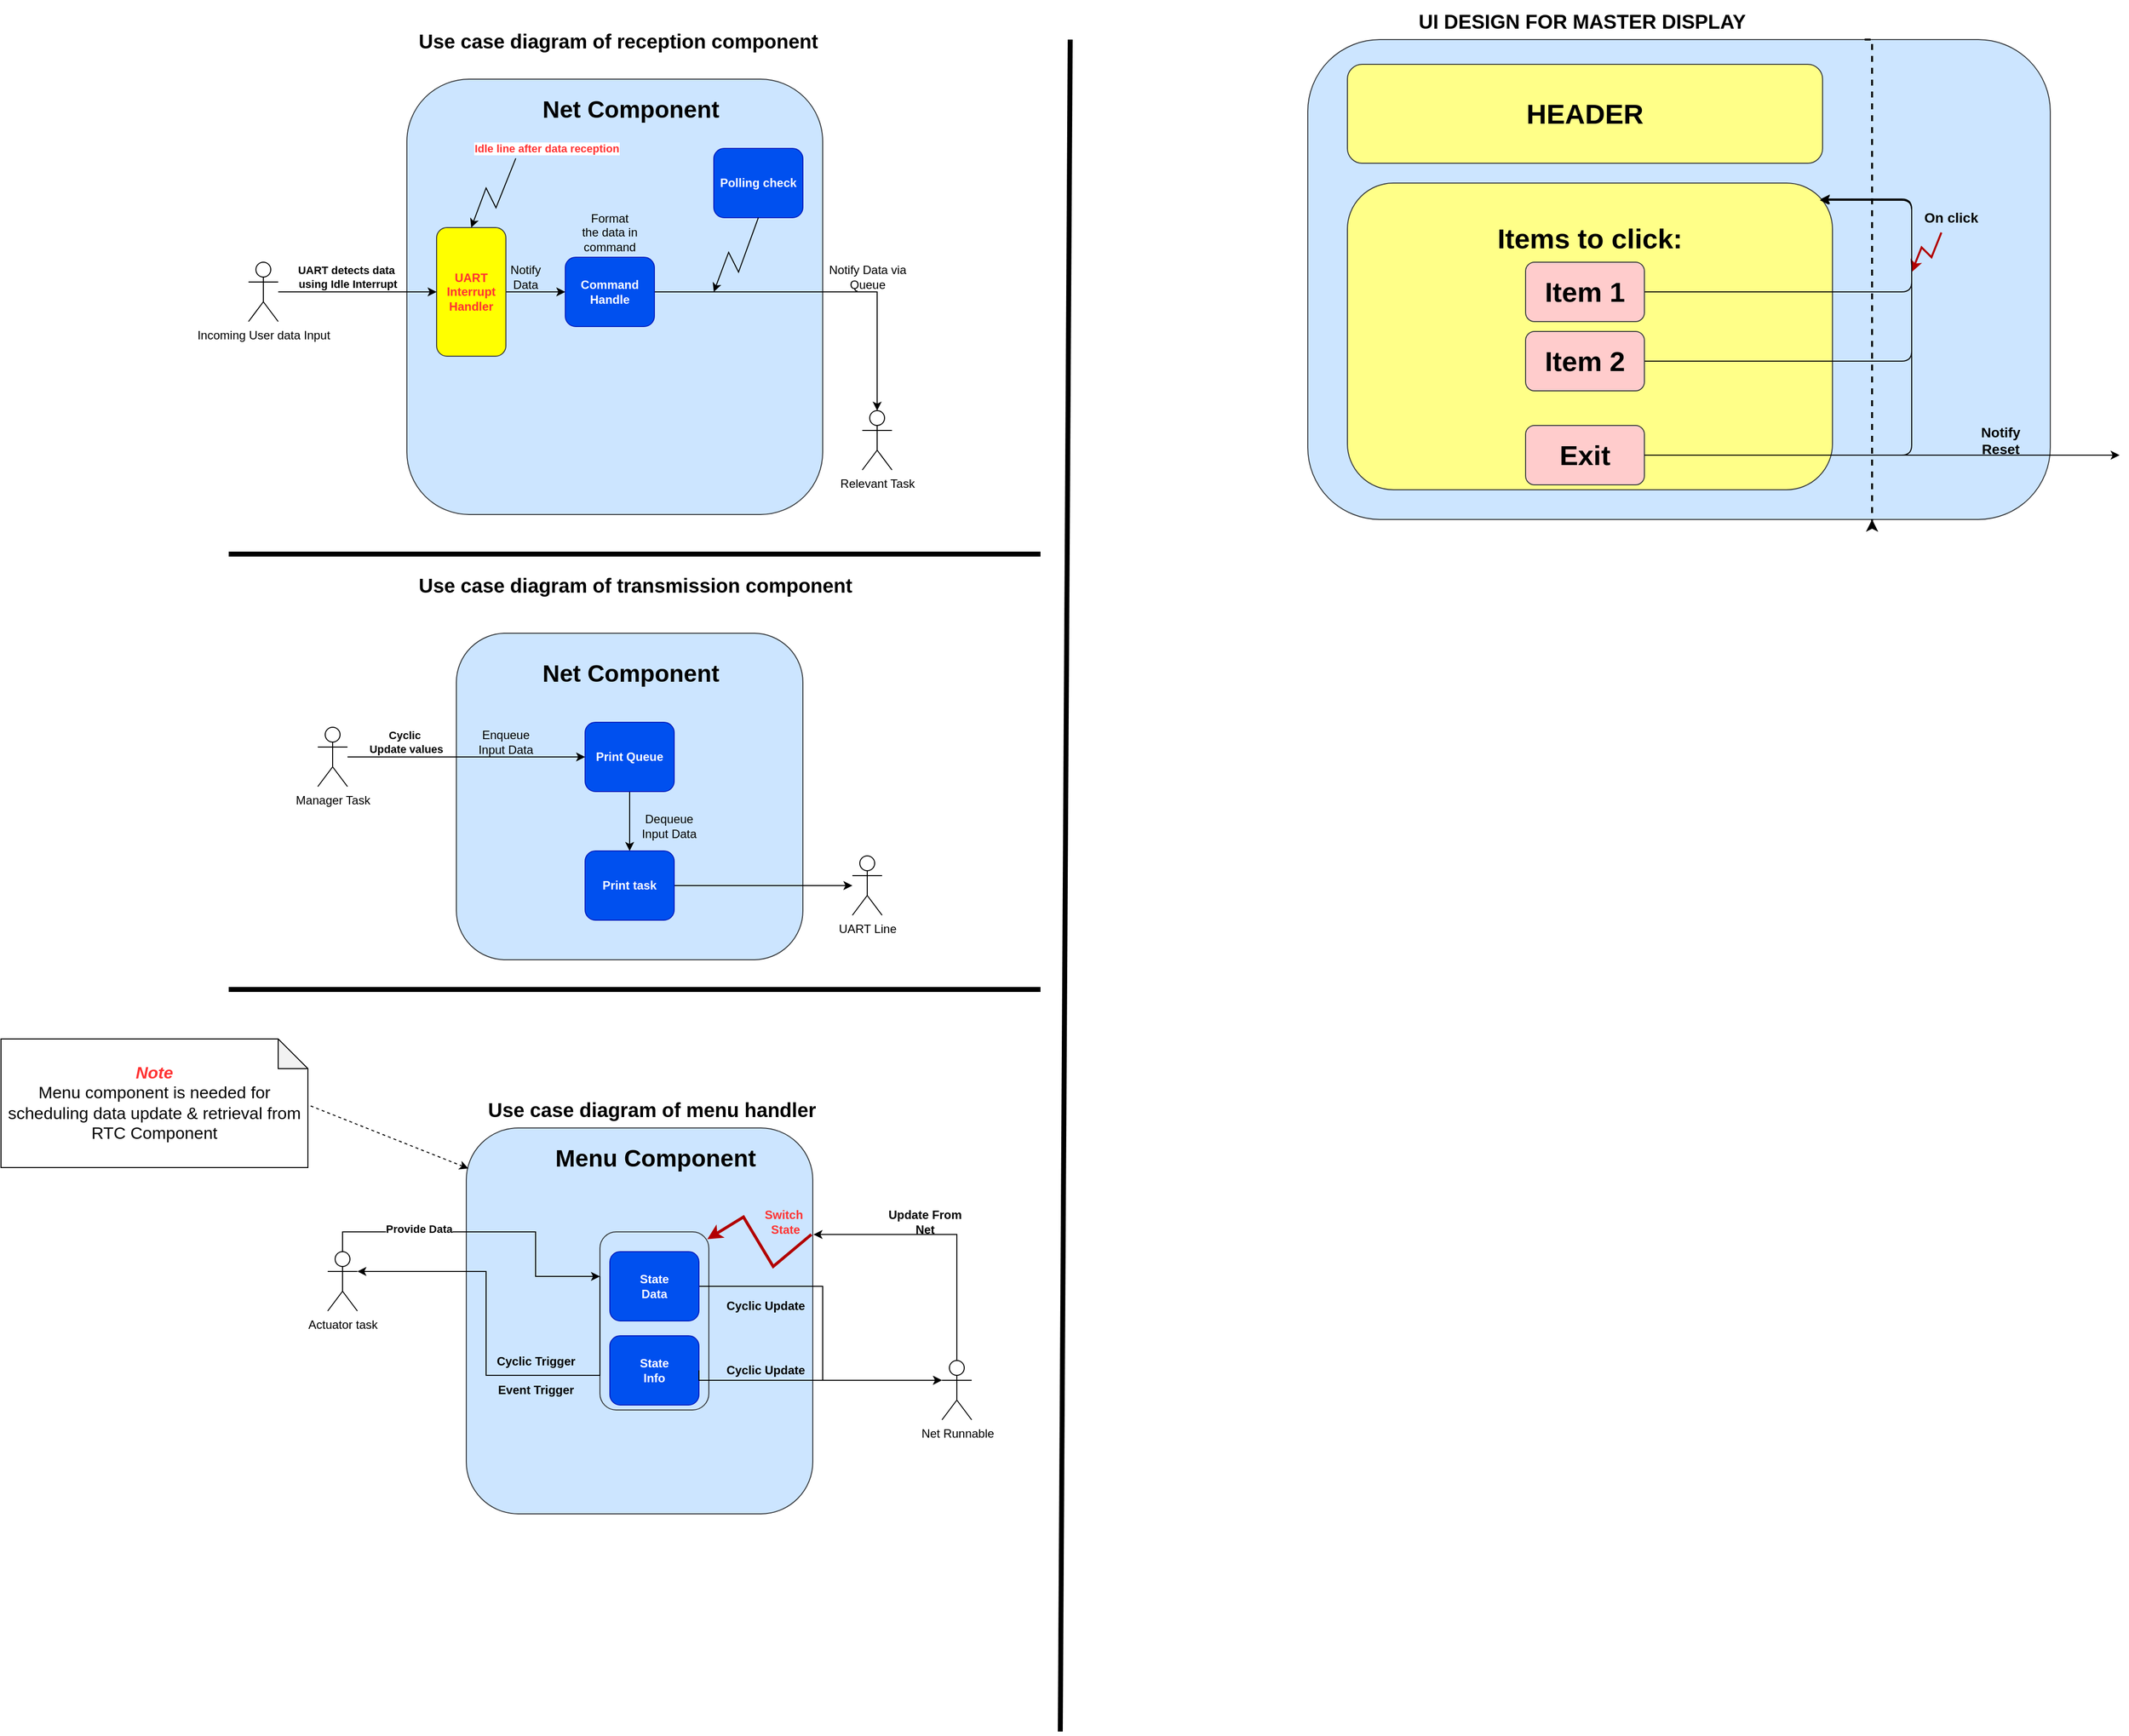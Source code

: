 <mxfile version="26.2.13">
  <diagram id="R2lEEEUBdFMjLlhIrx00" name="Page-1">
    <mxGraphModel dx="2242" dy="1014" grid="1" gridSize="10" guides="1" tooltips="1" connect="1" arrows="1" fold="1" page="1" pageScale="1" pageWidth="850" pageHeight="1100" math="0" shadow="0" extFonts="Permanent Marker^https://fonts.googleapis.com/css?family=Permanent+Marker">
      <root>
        <mxCell id="0" />
        <mxCell id="1" parent="0" />
        <mxCell id="OyQcLFiWfOnzM_1FYjm5-68" value="" style="rounded=1;whiteSpace=wrap;html=1;fillColor=#cce5ff;strokeColor=#36393d;" parent="1" vertex="1">
          <mxGeometry x="350" y="1140" width="350" height="390" as="geometry" />
        </mxCell>
        <mxCell id="OyQcLFiWfOnzM_1FYjm5-86" value="" style="rounded=1;whiteSpace=wrap;html=1;fillColor=#cce5ff;strokeColor=#36393d;" parent="1" vertex="1">
          <mxGeometry x="485" y="1245" width="110" height="180" as="geometry" />
        </mxCell>
        <mxCell id="OyQcLFiWfOnzM_1FYjm5-19" value="" style="rounded=1;whiteSpace=wrap;html=1;fillColor=#cce5ff;strokeColor=#36393d;" parent="1" vertex="1">
          <mxGeometry x="290" y="80" width="420" height="440" as="geometry" />
        </mxCell>
        <mxCell id="OyQcLFiWfOnzM_1FYjm5-61" value="" style="edgeStyle=orthogonalEdgeStyle;rounded=0;orthogonalLoop=1;jettySize=auto;html=1;" parent="1" source="OyQcLFiWfOnzM_1FYjm5-2" target="OyQcLFiWfOnzM_1FYjm5-4" edge="1">
          <mxGeometry relative="1" as="geometry" />
        </mxCell>
        <mxCell id="OyQcLFiWfOnzM_1FYjm5-2" value="&lt;b&gt;&lt;font style=&quot;color: rgb(255, 51, 51);&quot;&gt;UART Interrupt Handler&lt;/font&gt;&lt;/b&gt;" style="rounded=1;whiteSpace=wrap;html=1;fillColor=#FFFF00;strokeColor=#36393d;" parent="1" vertex="1">
          <mxGeometry x="320" y="230" width="70" height="130" as="geometry" />
        </mxCell>
        <mxCell id="OyQcLFiWfOnzM_1FYjm5-11" value="" style="edgeStyle=orthogonalEdgeStyle;rounded=0;orthogonalLoop=1;jettySize=auto;html=1;" parent="1" source="OyQcLFiWfOnzM_1FYjm5-4" target="OyQcLFiWfOnzM_1FYjm5-33" edge="1">
          <mxGeometry relative="1" as="geometry">
            <mxPoint x="690" y="445" as="targetPoint" />
          </mxGeometry>
        </mxCell>
        <mxCell id="OyQcLFiWfOnzM_1FYjm5-4" value="&lt;b&gt;Command Handle&lt;/b&gt;" style="rounded=1;whiteSpace=wrap;html=1;fillColor=#0050ef;strokeColor=#001DBC;fontColor=#ffffff;" parent="1" vertex="1">
          <mxGeometry x="450" y="260" width="90" height="70" as="geometry" />
        </mxCell>
        <mxCell id="OyQcLFiWfOnzM_1FYjm5-15" value="" style="edgeStyle=orthogonalEdgeStyle;rounded=0;orthogonalLoop=1;jettySize=auto;html=1;" parent="1" source="OyQcLFiWfOnzM_1FYjm5-14" target="OyQcLFiWfOnzM_1FYjm5-2" edge="1">
          <mxGeometry relative="1" as="geometry" />
        </mxCell>
        <mxCell id="OyQcLFiWfOnzM_1FYjm5-17" value="&lt;b&gt;UART detects data&amp;nbsp;&lt;/b&gt;&lt;div&gt;&lt;b&gt;using Idle Interrupt&lt;/b&gt;&lt;/div&gt;" style="edgeLabel;html=1;align=center;verticalAlign=middle;resizable=0;points=[];" parent="OyQcLFiWfOnzM_1FYjm5-15" vertex="1" connectable="0">
          <mxGeometry x="0.152" y="3" relative="1" as="geometry">
            <mxPoint x="-22" y="-12" as="offset" />
          </mxGeometry>
        </mxCell>
        <mxCell id="OyQcLFiWfOnzM_1FYjm5-20" value="&lt;b&gt;Idle line after data reception&lt;/b&gt;" style="edgeLabel;html=1;align=center;verticalAlign=middle;resizable=0;points=[];fontColor=#FF3333;" parent="OyQcLFiWfOnzM_1FYjm5-15" vertex="1" connectable="0">
          <mxGeometry x="0.152" y="3" relative="1" as="geometry">
            <mxPoint x="179" y="-142" as="offset" />
          </mxGeometry>
        </mxCell>
        <mxCell id="OyQcLFiWfOnzM_1FYjm5-14" value="Incoming User data Input" style="shape=umlActor;verticalLabelPosition=bottom;verticalAlign=top;html=1;outlineConnect=0;" parent="1" vertex="1">
          <mxGeometry x="130" y="265" width="30" height="60" as="geometry" />
        </mxCell>
        <mxCell id="OyQcLFiWfOnzM_1FYjm5-18" value="" style="curved=0;endArrow=classic;html=1;rounded=0;entryX=0.5;entryY=0;entryDx=0;entryDy=0;" parent="1" target="OyQcLFiWfOnzM_1FYjm5-2" edge="1">
          <mxGeometry width="50" height="50" relative="1" as="geometry">
            <mxPoint x="400" y="160" as="sourcePoint" />
            <mxPoint x="390" y="140" as="targetPoint" />
            <Array as="points">
              <mxPoint x="380" y="210" />
              <mxPoint x="370" y="190" />
            </Array>
          </mxGeometry>
        </mxCell>
        <mxCell id="OyQcLFiWfOnzM_1FYjm5-22" value="Notify Data" style="text;html=1;align=center;verticalAlign=middle;whiteSpace=wrap;rounded=0;" parent="1" vertex="1">
          <mxGeometry x="380" y="265" width="60" height="30" as="geometry" />
        </mxCell>
        <mxCell id="OyQcLFiWfOnzM_1FYjm5-33" value="Relevant Task" style="shape=umlActor;verticalLabelPosition=bottom;verticalAlign=top;html=1;outlineConnect=0;" parent="1" vertex="1">
          <mxGeometry x="750" y="415" width="30" height="60" as="geometry" />
        </mxCell>
        <mxCell id="OyQcLFiWfOnzM_1FYjm5-34" value="Format the data in command" style="text;html=1;align=center;verticalAlign=middle;whiteSpace=wrap;rounded=0;" parent="1" vertex="1">
          <mxGeometry x="465" y="220" width="60" height="30" as="geometry" />
        </mxCell>
        <mxCell id="OyQcLFiWfOnzM_1FYjm5-38" value="&lt;h1 style=&quot;margin-top: 0px;&quot;&gt;Net Component&lt;/h1&gt;" style="text;html=1;whiteSpace=wrap;overflow=hidden;rounded=0;" parent="1" vertex="1">
          <mxGeometry x="425" y="90" width="190" height="40" as="geometry" />
        </mxCell>
        <mxCell id="OyQcLFiWfOnzM_1FYjm5-39" value="&lt;h1 style=&quot;margin-top: 0px;&quot;&gt;&lt;font style=&quot;font-size: 20px;&quot;&gt;Use case diagram of reception component&lt;/font&gt;&lt;/h1&gt;" style="text;html=1;whiteSpace=wrap;overflow=hidden;rounded=0;" parent="1" vertex="1">
          <mxGeometry x="300" y="20" width="410" height="60" as="geometry" />
        </mxCell>
        <mxCell id="OyQcLFiWfOnzM_1FYjm5-40" value="" style="rounded=1;whiteSpace=wrap;html=1;fillColor=#cce5ff;strokeColor=#36393d;" parent="1" vertex="1">
          <mxGeometry x="340" y="640" width="350" height="330" as="geometry" />
        </mxCell>
        <mxCell id="OyQcLFiWfOnzM_1FYjm5-44" value="" style="edgeStyle=orthogonalEdgeStyle;rounded=0;orthogonalLoop=1;jettySize=auto;html=1;" parent="1" source="OyQcLFiWfOnzM_1FYjm5-45" target="OyQcLFiWfOnzM_1FYjm5-47" edge="1">
          <mxGeometry relative="1" as="geometry" />
        </mxCell>
        <mxCell id="OyQcLFiWfOnzM_1FYjm5-45" value="&lt;b&gt;Print Queue&lt;/b&gt;" style="rounded=1;whiteSpace=wrap;html=1;fillColor=#0050ef;strokeColor=#001DBC;fontColor=#ffffff;" parent="1" vertex="1">
          <mxGeometry x="470" y="730" width="90" height="70" as="geometry" />
        </mxCell>
        <mxCell id="OyQcLFiWfOnzM_1FYjm5-46" value="" style="edgeStyle=orthogonalEdgeStyle;rounded=0;orthogonalLoop=1;jettySize=auto;html=1;" parent="1" source="OyQcLFiWfOnzM_1FYjm5-47" target="OyQcLFiWfOnzM_1FYjm5-55" edge="1">
          <mxGeometry relative="1" as="geometry">
            <mxPoint x="760" y="915" as="targetPoint" />
          </mxGeometry>
        </mxCell>
        <mxCell id="OyQcLFiWfOnzM_1FYjm5-47" value="&lt;b&gt;Print task&lt;/b&gt;" style="rounded=1;whiteSpace=wrap;html=1;fillColor=#0050ef;strokeColor=#001DBC;fontColor=#ffffff;" parent="1" vertex="1">
          <mxGeometry x="470" y="860" width="90" height="70" as="geometry" />
        </mxCell>
        <mxCell id="OyQcLFiWfOnzM_1FYjm5-48" value="" style="edgeStyle=orthogonalEdgeStyle;rounded=0;orthogonalLoop=1;jettySize=auto;html=1;entryX=0;entryY=0.5;entryDx=0;entryDy=0;" parent="1" source="OyQcLFiWfOnzM_1FYjm5-51" target="OyQcLFiWfOnzM_1FYjm5-45" edge="1">
          <mxGeometry relative="1" as="geometry">
            <mxPoint x="390" y="765" as="targetPoint" />
          </mxGeometry>
        </mxCell>
        <mxCell id="OyQcLFiWfOnzM_1FYjm5-49" value="&lt;b&gt;Cyclic&amp;nbsp;&lt;/b&gt;&lt;div&gt;&lt;b&gt;Update values&lt;/b&gt;&lt;/div&gt;" style="edgeLabel;html=1;align=center;verticalAlign=middle;resizable=0;points=[];" parent="OyQcLFiWfOnzM_1FYjm5-48" vertex="1" connectable="0">
          <mxGeometry x="0.152" y="3" relative="1" as="geometry">
            <mxPoint x="-79" y="-12" as="offset" />
          </mxGeometry>
        </mxCell>
        <mxCell id="OyQcLFiWfOnzM_1FYjm5-51" value="Manager Task" style="shape=umlActor;verticalLabelPosition=bottom;verticalAlign=top;html=1;outlineConnect=0;" parent="1" vertex="1">
          <mxGeometry x="200" y="735" width="30" height="60" as="geometry" />
        </mxCell>
        <mxCell id="OyQcLFiWfOnzM_1FYjm5-53" value="Enqueue Input Data" style="text;html=1;align=center;verticalAlign=middle;whiteSpace=wrap;rounded=0;" parent="1" vertex="1">
          <mxGeometry x="360" y="735" width="60" height="30" as="geometry" />
        </mxCell>
        <mxCell id="OyQcLFiWfOnzM_1FYjm5-55" value="UART Line" style="shape=umlActor;verticalLabelPosition=bottom;verticalAlign=top;html=1;outlineConnect=0;" parent="1" vertex="1">
          <mxGeometry x="740" y="865" width="30" height="60" as="geometry" />
        </mxCell>
        <mxCell id="OyQcLFiWfOnzM_1FYjm5-57" value="Dequeue Input Data" style="text;html=1;align=center;verticalAlign=middle;whiteSpace=wrap;rounded=0;" parent="1" vertex="1">
          <mxGeometry x="525" y="820" width="60" height="30" as="geometry" />
        </mxCell>
        <mxCell id="OyQcLFiWfOnzM_1FYjm5-58" value="&lt;h1 style=&quot;margin-top: 0px;&quot;&gt;Net Component&lt;/h1&gt;" style="text;html=1;whiteSpace=wrap;overflow=hidden;rounded=0;" parent="1" vertex="1">
          <mxGeometry x="425" y="660" width="190" height="40" as="geometry" />
        </mxCell>
        <mxCell id="OyQcLFiWfOnzM_1FYjm5-59" value="&lt;h1 style=&quot;margin-top: 0px;&quot;&gt;&lt;font style=&quot;font-size: 20px;&quot;&gt;Use case diagram of transmission component&lt;/font&gt;&lt;/h1&gt;" style="text;html=1;whiteSpace=wrap;overflow=hidden;rounded=0;" parent="1" vertex="1">
          <mxGeometry x="300" y="570" width="480" height="60" as="geometry" />
        </mxCell>
        <mxCell id="OyQcLFiWfOnzM_1FYjm5-60" value="" style="endArrow=none;html=1;rounded=0;strokeWidth=5;" parent="1" edge="1">
          <mxGeometry width="50" height="50" relative="1" as="geometry">
            <mxPoint x="110" y="560" as="sourcePoint" />
            <mxPoint x="930" y="560" as="targetPoint" />
          </mxGeometry>
        </mxCell>
        <mxCell id="OyQcLFiWfOnzM_1FYjm5-63" value="&lt;b&gt;Polling check&lt;/b&gt;" style="rounded=1;whiteSpace=wrap;html=1;fillColor=#0050ef;strokeColor=#001DBC;fontColor=#ffffff;" parent="1" vertex="1">
          <mxGeometry x="600" y="150" width="90" height="70" as="geometry" />
        </mxCell>
        <mxCell id="OyQcLFiWfOnzM_1FYjm5-66" value="" style="curved=0;endArrow=classic;html=1;rounded=0;entryX=0.5;entryY=0;entryDx=0;entryDy=0;exitX=0.5;exitY=1;exitDx=0;exitDy=0;" parent="1" source="OyQcLFiWfOnzM_1FYjm5-63" edge="1">
          <mxGeometry width="50" height="50" relative="1" as="geometry">
            <mxPoint x="645" y="225" as="sourcePoint" />
            <mxPoint x="600" y="295" as="targetPoint" />
            <Array as="points">
              <mxPoint x="625" y="275" />
              <mxPoint x="615" y="255" />
            </Array>
          </mxGeometry>
        </mxCell>
        <mxCell id="OyQcLFiWfOnzM_1FYjm5-67" value="Notify Data via Queue" style="text;html=1;align=center;verticalAlign=middle;whiteSpace=wrap;rounded=0;" parent="1" vertex="1">
          <mxGeometry x="697.5" y="265" width="115" height="30" as="geometry" />
        </mxCell>
        <mxCell id="OyQcLFiWfOnzM_1FYjm5-72" value="&lt;b&gt;State&lt;/b&gt;&lt;div&gt;&lt;b&gt;Info&lt;/b&gt;&lt;/div&gt;" style="rounded=1;whiteSpace=wrap;html=1;fillColor=#0050ef;strokeColor=#001DBC;fontColor=#ffffff;" parent="1" vertex="1">
          <mxGeometry x="495" y="1350" width="90" height="70" as="geometry" />
        </mxCell>
        <mxCell id="OyQcLFiWfOnzM_1FYjm5-98" style="edgeStyle=orthogonalEdgeStyle;rounded=0;orthogonalLoop=1;jettySize=auto;html=1;exitX=0.5;exitY=0;exitDx=0;exitDy=0;exitPerimeter=0;entryX=0;entryY=0.25;entryDx=0;entryDy=0;" parent="1" source="OyQcLFiWfOnzM_1FYjm5-75" target="OyQcLFiWfOnzM_1FYjm5-86" edge="1">
          <mxGeometry relative="1" as="geometry">
            <Array as="points">
              <mxPoint x="225" y="1245" />
              <mxPoint x="420" y="1245" />
              <mxPoint x="420" y="1290" />
            </Array>
          </mxGeometry>
        </mxCell>
        <mxCell id="OyQcLFiWfOnzM_1FYjm5-99" value="&lt;b&gt;Provide Data&lt;/b&gt;" style="edgeLabel;html=1;align=center;verticalAlign=middle;resizable=0;points=[];" parent="OyQcLFiWfOnzM_1FYjm5-98" vertex="1" connectable="0">
          <mxGeometry x="-0.403" y="3" relative="1" as="geometry">
            <mxPoint as="offset" />
          </mxGeometry>
        </mxCell>
        <mxCell id="OyQcLFiWfOnzM_1FYjm5-75" value="Actuator task" style="shape=umlActor;verticalLabelPosition=bottom;verticalAlign=top;html=1;outlineConnect=0;" parent="1" vertex="1">
          <mxGeometry x="210" y="1265" width="30" height="60" as="geometry" />
        </mxCell>
        <mxCell id="OyQcLFiWfOnzM_1FYjm5-77" value="Net Runnable" style="shape=umlActor;verticalLabelPosition=bottom;verticalAlign=top;html=1;outlineConnect=0;" parent="1" vertex="1">
          <mxGeometry x="830.5" y="1375" width="30" height="60" as="geometry" />
        </mxCell>
        <mxCell id="OyQcLFiWfOnzM_1FYjm5-79" value="&lt;h1 style=&quot;margin-top: 0px;&quot;&gt;Menu Component&lt;/h1&gt;" style="text;html=1;whiteSpace=wrap;overflow=hidden;rounded=0;" parent="1" vertex="1">
          <mxGeometry x="437.5" y="1150" width="205" height="40" as="geometry" />
        </mxCell>
        <mxCell id="OyQcLFiWfOnzM_1FYjm5-80" value="&lt;h1 style=&quot;margin-top: 0px;&quot;&gt;&lt;font style=&quot;font-size: 20px;&quot;&gt;Use case diagram of menu handler&lt;/font&gt;&lt;/h1&gt;" style="text;html=1;whiteSpace=wrap;overflow=hidden;rounded=0;" parent="1" vertex="1">
          <mxGeometry x="370" y="1100" width="350" height="60" as="geometry" />
        </mxCell>
        <mxCell id="OyQcLFiWfOnzM_1FYjm5-81" value="" style="endArrow=none;html=1;rounded=0;strokeWidth=5;" parent="1" edge="1">
          <mxGeometry width="50" height="50" relative="1" as="geometry">
            <mxPoint x="110" y="1000" as="sourcePoint" />
            <mxPoint x="930" y="1000" as="targetPoint" />
          </mxGeometry>
        </mxCell>
        <mxCell id="OyQcLFiWfOnzM_1FYjm5-85" style="edgeStyle=orthogonalEdgeStyle;rounded=0;orthogonalLoop=1;jettySize=auto;html=1;exitX=1;exitY=0.5;exitDx=0;exitDy=0;entryX=0;entryY=0.333;entryDx=0;entryDy=0;entryPerimeter=0;" parent="1" source="OyQcLFiWfOnzM_1FYjm5-84" target="OyQcLFiWfOnzM_1FYjm5-77" edge="1">
          <mxGeometry relative="1" as="geometry">
            <mxPoint x="828" y="1435" as="targetPoint" />
            <Array as="points">
              <mxPoint x="710" y="1300" />
              <mxPoint x="710" y="1395" />
            </Array>
          </mxGeometry>
        </mxCell>
        <mxCell id="OyQcLFiWfOnzM_1FYjm5-84" value="&lt;b&gt;State&lt;/b&gt;&lt;div&gt;&lt;b&gt;Data&lt;/b&gt;&lt;/div&gt;" style="rounded=1;whiteSpace=wrap;html=1;fillColor=#0050ef;strokeColor=#001DBC;fontColor=#ffffff;" parent="1" vertex="1">
          <mxGeometry x="495" y="1265" width="90" height="70" as="geometry" />
        </mxCell>
        <mxCell id="OyQcLFiWfOnzM_1FYjm5-87" value="&lt;b&gt;Cyclic Update&lt;/b&gt;" style="text;html=1;align=center;verticalAlign=middle;whiteSpace=wrap;rounded=0;" parent="1" vertex="1">
          <mxGeometry x="605" y="1305" width="95" height="30" as="geometry" />
        </mxCell>
        <mxCell id="OyQcLFiWfOnzM_1FYjm5-88" style="edgeStyle=orthogonalEdgeStyle;rounded=0;orthogonalLoop=1;jettySize=auto;html=1;entryX=1.002;entryY=0.276;entryDx=0;entryDy=0;entryPerimeter=0;exitX=0.5;exitY=0;exitDx=0;exitDy=0;exitPerimeter=0;" parent="1" source="OyQcLFiWfOnzM_1FYjm5-77" target="OyQcLFiWfOnzM_1FYjm5-68" edge="1">
          <mxGeometry relative="1" as="geometry">
            <mxPoint x="910" y="1320" as="sourcePoint" />
          </mxGeometry>
        </mxCell>
        <mxCell id="OyQcLFiWfOnzM_1FYjm5-89" value="" style="curved=0;endArrow=classic;html=1;rounded=0;entryX=0.986;entryY=0.041;entryDx=0;entryDy=0;exitX=0.996;exitY=0.276;exitDx=0;exitDy=0;exitPerimeter=0;entryPerimeter=0;fillColor=#e51400;strokeColor=#B20000;strokeWidth=3;" parent="1" source="OyQcLFiWfOnzM_1FYjm5-68" target="OyQcLFiWfOnzM_1FYjm5-86" edge="1">
          <mxGeometry width="50" height="50" relative="1" as="geometry">
            <mxPoint x="700" y="1250" as="sourcePoint" />
            <mxPoint x="655" y="1325" as="targetPoint" />
            <Array as="points">
              <mxPoint x="660" y="1280" />
              <mxPoint x="630" y="1230" />
            </Array>
          </mxGeometry>
        </mxCell>
        <mxCell id="OyQcLFiWfOnzM_1FYjm5-90" value="&lt;b&gt;Cyclic Trigger&lt;/b&gt;&lt;div&gt;&lt;br&gt;&lt;/div&gt;&lt;div&gt;&lt;b&gt;Event Trigger&lt;/b&gt;&lt;/div&gt;" style="text;html=1;align=center;verticalAlign=middle;whiteSpace=wrap;rounded=0;" parent="1" vertex="1">
          <mxGeometry x="372.5" y="1375" width="95" height="30" as="geometry" />
        </mxCell>
        <mxCell id="OyQcLFiWfOnzM_1FYjm5-91" value="&lt;b&gt;&lt;font style=&quot;color: rgb(255, 51, 51);&quot;&gt;Switch&amp;nbsp;&lt;/font&gt;&lt;/b&gt;&lt;div&gt;&lt;b&gt;&lt;font style=&quot;color: rgb(255, 51, 51);&quot;&gt;State&lt;/font&gt;&lt;/b&gt;&lt;/div&gt;" style="text;html=1;align=center;verticalAlign=middle;whiteSpace=wrap;rounded=0;" parent="1" vertex="1">
          <mxGeometry x="625" y="1220" width="95" height="30" as="geometry" />
        </mxCell>
        <mxCell id="OyQcLFiWfOnzM_1FYjm5-92" value="&lt;b&gt;Update From Net&lt;/b&gt;" style="text;html=1;align=center;verticalAlign=middle;whiteSpace=wrap;rounded=0;" parent="1" vertex="1">
          <mxGeometry x="765.5" y="1220" width="95" height="30" as="geometry" />
        </mxCell>
        <mxCell id="OyQcLFiWfOnzM_1FYjm5-95" style="edgeStyle=orthogonalEdgeStyle;rounded=0;orthogonalLoop=1;jettySize=auto;html=1;exitX=0;exitY=0.25;exitDx=0;exitDy=0;entryX=1;entryY=0.333;entryDx=0;entryDy=0;entryPerimeter=0;" parent="1" source="OyQcLFiWfOnzM_1FYjm5-86" target="OyQcLFiWfOnzM_1FYjm5-75" edge="1">
          <mxGeometry relative="1" as="geometry">
            <mxPoint x="460.5" y="1470" as="targetPoint" />
            <mxPoint x="207.5" y="1425" as="sourcePoint" />
            <Array as="points">
              <mxPoint x="370" y="1390" />
              <mxPoint x="370" y="1285" />
            </Array>
          </mxGeometry>
        </mxCell>
        <mxCell id="OyQcLFiWfOnzM_1FYjm5-97" value="" style="edgeStyle=orthogonalEdgeStyle;rounded=0;orthogonalLoop=1;jettySize=auto;html=1;exitX=1;exitY=0.5;exitDx=0;exitDy=0;entryX=0;entryY=0.333;entryDx=0;entryDy=0;entryPerimeter=0;" parent="1" source="OyQcLFiWfOnzM_1FYjm5-72" target="OyQcLFiWfOnzM_1FYjm5-77" edge="1">
          <mxGeometry relative="1" as="geometry">
            <mxPoint x="585" y="1385" as="sourcePoint" />
            <mxPoint x="820" y="1390" as="targetPoint" />
            <Array as="points">
              <mxPoint x="585" y="1395" />
            </Array>
          </mxGeometry>
        </mxCell>
        <mxCell id="OyQcLFiWfOnzM_1FYjm5-100" value="&lt;b&gt;Cyclic Update&lt;/b&gt;" style="text;html=1;align=center;verticalAlign=middle;whiteSpace=wrap;rounded=0;" parent="1" vertex="1">
          <mxGeometry x="605" y="1370" width="95" height="30" as="geometry" />
        </mxCell>
        <mxCell id="LMpR26-WKdEQscLEcEX--1" value="&lt;font color=&quot;#ff3333&quot;&gt;&lt;span style=&quot;font-size: 17px;&quot;&gt;&lt;b&gt;&lt;i&gt;Note&lt;/i&gt;&lt;/b&gt;&lt;/span&gt;&lt;/font&gt;&lt;br&gt;&lt;div style=&quot;&quot;&gt;&lt;span style=&quot;font-size: 17px;&quot;&gt;&lt;font style=&quot;color: rgb(0, 0, 0);&quot;&gt;Menu component is needed for scheduling data update &amp;amp; retrieval from RTC Component&lt;/font&gt;&lt;/span&gt;&lt;/div&gt;" style="shape=note;whiteSpace=wrap;html=1;backgroundOutline=1;darkOpacity=0.05;align=center;" vertex="1" parent="1">
          <mxGeometry x="-120" y="1050" width="310" height="130" as="geometry" />
        </mxCell>
        <mxCell id="LMpR26-WKdEQscLEcEX--4" value="" style="endArrow=classic;html=1;rounded=0;exitX=1.009;exitY=0.521;exitDx=0;exitDy=0;exitPerimeter=0;entryX=0.006;entryY=0.105;entryDx=0;entryDy=0;entryPerimeter=0;dashed=1;" edge="1" parent="1" source="LMpR26-WKdEQscLEcEX--1" target="OyQcLFiWfOnzM_1FYjm5-68">
          <mxGeometry width="50" height="50" relative="1" as="geometry">
            <mxPoint x="120" y="1130" as="sourcePoint" />
            <mxPoint x="170" y="1080" as="targetPoint" />
          </mxGeometry>
        </mxCell>
        <mxCell id="LMpR26-WKdEQscLEcEX--5" value="" style="rounded=1;whiteSpace=wrap;html=1;fillColor=#cce5ff;strokeColor=#36393d;" vertex="1" parent="1">
          <mxGeometry x="1200" y="40" width="750" height="485" as="geometry" />
        </mxCell>
        <mxCell id="LMpR26-WKdEQscLEcEX--13" value="&lt;h1 style=&quot;margin-top: 0px;&quot;&gt;&lt;span style=&quot;font-size: 20px;&quot;&gt;UI DESIGN FOR MASTER DISPLAY&lt;/span&gt;&lt;/h1&gt;" style="text;html=1;whiteSpace=wrap;overflow=hidden;rounded=0;" vertex="1" parent="1">
          <mxGeometry x="1310" width="350" height="60" as="geometry" />
        </mxCell>
        <mxCell id="LMpR26-WKdEQscLEcEX--14" value="" style="endArrow=none;html=1;rounded=0;strokeWidth=5;" edge="1" parent="1">
          <mxGeometry width="50" height="50" relative="1" as="geometry">
            <mxPoint x="960" y="40" as="sourcePoint" />
            <mxPoint x="950" y="1750" as="targetPoint" />
          </mxGeometry>
        </mxCell>
        <mxCell id="LMpR26-WKdEQscLEcEX--28" value="&lt;font style=&quot;font-size: 28px;&quot;&gt;&lt;b style=&quot;&quot;&gt;HEADER&lt;/b&gt;&lt;/font&gt;" style="rounded=1;whiteSpace=wrap;html=1;fillColor=#ffff88;strokeColor=#36393d;" vertex="1" parent="1">
          <mxGeometry x="1240" y="65" width="480" height="100" as="geometry" />
        </mxCell>
        <mxCell id="LMpR26-WKdEQscLEcEX--29" value="&lt;font style=&quot;font-size: 28px;&quot;&gt;&lt;b style=&quot;&quot;&gt;Items to click:&lt;/b&gt;&lt;/font&gt;&lt;div&gt;&lt;font style=&quot;font-size: 28px;&quot;&gt;&lt;b style=&quot;&quot;&gt;&lt;br&gt;&lt;/b&gt;&lt;/font&gt;&lt;/div&gt;&lt;div&gt;&lt;font style=&quot;font-size: 28px;&quot;&gt;&lt;b style=&quot;&quot;&gt;&lt;br&gt;&lt;/b&gt;&lt;/font&gt;&lt;/div&gt;&lt;div&gt;&lt;font style=&quot;font-size: 28px;&quot;&gt;&lt;b style=&quot;&quot;&gt;&lt;br&gt;&lt;/b&gt;&lt;/font&gt;&lt;/div&gt;&lt;div&gt;&lt;font style=&quot;font-size: 28px;&quot;&gt;&lt;b style=&quot;&quot;&gt;&lt;br&gt;&lt;/b&gt;&lt;/font&gt;&lt;/div&gt;&lt;div&gt;&lt;b style=&quot;font-size: 28px; background-color: transparent; color: light-dark(rgb(0, 0, 0), rgb(255, 255, 255));&quot;&gt;&amp;nbsp;&lt;/b&gt;&lt;/div&gt;&lt;div&gt;&lt;div&gt;&lt;br&gt;&lt;/div&gt;&lt;div&gt;&lt;br&gt;&lt;/div&gt;&lt;/div&gt;" style="rounded=1;whiteSpace=wrap;html=1;fillColor=#ffff88;strokeColor=#36393d;" vertex="1" parent="1">
          <mxGeometry x="1240" y="185" width="490" height="310" as="geometry" />
        </mxCell>
        <mxCell id="LMpR26-WKdEQscLEcEX--35" style="edgeStyle=orthogonalEdgeStyle;rounded=1;orthogonalLoop=1;jettySize=auto;html=1;exitX=1;exitY=0.5;exitDx=0;exitDy=0;entryX=0.974;entryY=0.056;entryDx=0;entryDy=0;entryPerimeter=0;curved=0;" edge="1" parent="1" source="LMpR26-WKdEQscLEcEX--30" target="LMpR26-WKdEQscLEcEX--29">
          <mxGeometry relative="1" as="geometry">
            <Array as="points">
              <mxPoint x="1810" y="295" />
              <mxPoint x="1810" y="202" />
            </Array>
          </mxGeometry>
        </mxCell>
        <mxCell id="LMpR26-WKdEQscLEcEX--30" value="&lt;b&gt;&lt;font style=&quot;font-size: 28px;&quot;&gt;Item 1&lt;/font&gt;&lt;/b&gt;" style="rounded=1;whiteSpace=wrap;html=1;fillColor=#ffcccc;strokeColor=#36393d;" vertex="1" parent="1">
          <mxGeometry x="1420" y="265" width="120" height="60" as="geometry" />
        </mxCell>
        <mxCell id="LMpR26-WKdEQscLEcEX--36" style="edgeStyle=orthogonalEdgeStyle;rounded=1;orthogonalLoop=1;jettySize=auto;html=1;exitX=1;exitY=0.5;exitDx=0;exitDy=0;entryX=0.976;entryY=0.055;entryDx=0;entryDy=0;entryPerimeter=0;curved=0;" edge="1" parent="1" source="LMpR26-WKdEQscLEcEX--31" target="LMpR26-WKdEQscLEcEX--29">
          <mxGeometry relative="1" as="geometry">
            <Array as="points">
              <mxPoint x="1810" y="365" />
              <mxPoint x="1810" y="202" />
            </Array>
          </mxGeometry>
        </mxCell>
        <mxCell id="LMpR26-WKdEQscLEcEX--31" value="&lt;b&gt;&lt;font style=&quot;font-size: 28px;&quot;&gt;Item 2&lt;/font&gt;&lt;/b&gt;" style="rounded=1;whiteSpace=wrap;html=1;fillColor=#ffcccc;strokeColor=#36393d;" vertex="1" parent="1">
          <mxGeometry x="1420" y="335" width="120" height="60" as="geometry" />
        </mxCell>
        <mxCell id="LMpR26-WKdEQscLEcEX--32" value="&lt;b&gt;&lt;font style=&quot;font-size: 28px;&quot;&gt;Exit&lt;/font&gt;&lt;/b&gt;" style="rounded=1;whiteSpace=wrap;html=1;fillColor=#ffcccc;strokeColor=#36393d;" vertex="1" parent="1">
          <mxGeometry x="1420" y="430" width="120" height="60" as="geometry" />
        </mxCell>
        <mxCell id="LMpR26-WKdEQscLEcEX--34" style="edgeStyle=orthogonalEdgeStyle;rounded=0;orthogonalLoop=1;jettySize=auto;html=1;exitX=0.75;exitY=0;exitDx=0;exitDy=0;dashed=1;strokeWidth=2;" edge="1" parent="1" source="LMpR26-WKdEQscLEcEX--5">
          <mxGeometry relative="1" as="geometry">
            <mxPoint x="1770" y="525" as="targetPoint" />
            <Array as="points">
              <mxPoint x="1770" y="40" />
              <mxPoint x="1770" y="526" />
            </Array>
          </mxGeometry>
        </mxCell>
        <mxCell id="LMpR26-WKdEQscLEcEX--37" value="" style="curved=0;endArrow=classic;html=1;rounded=0;entryX=0.5;entryY=0;entryDx=0;entryDy=0;strokeWidth=2;fillColor=#e51400;strokeColor=#B20000;" edge="1" parent="1">
          <mxGeometry width="50" height="50" relative="1" as="geometry">
            <mxPoint x="1840" y="235" as="sourcePoint" />
            <mxPoint x="1810" y="275" as="targetPoint" />
            <Array as="points">
              <mxPoint x="1830" y="260" />
              <mxPoint x="1820" y="250" />
            </Array>
          </mxGeometry>
        </mxCell>
        <mxCell id="LMpR26-WKdEQscLEcEX--38" value="&lt;b&gt;&lt;font style=&quot;font-size: 14px;&quot;&gt;On click&lt;/font&gt;&lt;/b&gt;" style="text;html=1;align=center;verticalAlign=middle;whiteSpace=wrap;rounded=0;" vertex="1" parent="1">
          <mxGeometry x="1820" y="205" width="60" height="30" as="geometry" />
        </mxCell>
        <mxCell id="LMpR26-WKdEQscLEcEX--39" style="edgeStyle=orthogonalEdgeStyle;rounded=1;orthogonalLoop=1;jettySize=auto;html=1;entryX=0.976;entryY=0.052;entryDx=0;entryDy=0;entryPerimeter=0;curved=0;exitX=1;exitY=0.5;exitDx=0;exitDy=0;" edge="1" parent="1" source="LMpR26-WKdEQscLEcEX--32" target="LMpR26-WKdEQscLEcEX--29">
          <mxGeometry relative="1" as="geometry">
            <mxPoint x="1600" y="461.96" as="sourcePoint" />
            <mxPoint x="1778" y="311.91" as="targetPoint" />
            <Array as="points">
              <mxPoint x="1810" y="460" />
              <mxPoint x="1810" y="201" />
            </Array>
          </mxGeometry>
        </mxCell>
        <mxCell id="LMpR26-WKdEQscLEcEX--41" style="edgeStyle=orthogonalEdgeStyle;rounded=0;orthogonalLoop=1;jettySize=auto;html=1;curved=0;exitX=1;exitY=0.5;exitDx=0;exitDy=0;" edge="1" parent="1" source="LMpR26-WKdEQscLEcEX--32">
          <mxGeometry relative="1" as="geometry">
            <mxPoint x="1640" y="463.89" as="sourcePoint" />
            <mxPoint x="2020" y="460" as="targetPoint" />
            <Array as="points">
              <mxPoint x="2000" y="460" />
            </Array>
          </mxGeometry>
        </mxCell>
        <mxCell id="LMpR26-WKdEQscLEcEX--42" value="&lt;b&gt;&lt;font style=&quot;font-size: 14px;&quot;&gt;Notify Reset&lt;/font&gt;&lt;/b&gt;" style="text;html=1;align=center;verticalAlign=middle;whiteSpace=wrap;rounded=0;" vertex="1" parent="1">
          <mxGeometry x="1870" y="430" width="60" height="30" as="geometry" />
        </mxCell>
      </root>
    </mxGraphModel>
  </diagram>
</mxfile>
